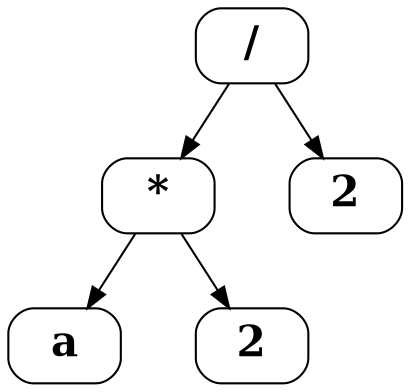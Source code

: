 digraph {
    graph [nodesep=0.5, ranksep=0.5]
    node [fillcolor=white fontname="Times-Bold" fontsize=20 shape=rect style="rounded"]
    div [label="/"]
    mul [label="*"]
    a [label="a"]
    two1 [label="2"]
    two2 [label="2"]
    
    div -> mul;
    div -> two1;
    mul -> a;
    mul-> two2;

    // dot -Tsvg ast.dot -o outfile.svg
}